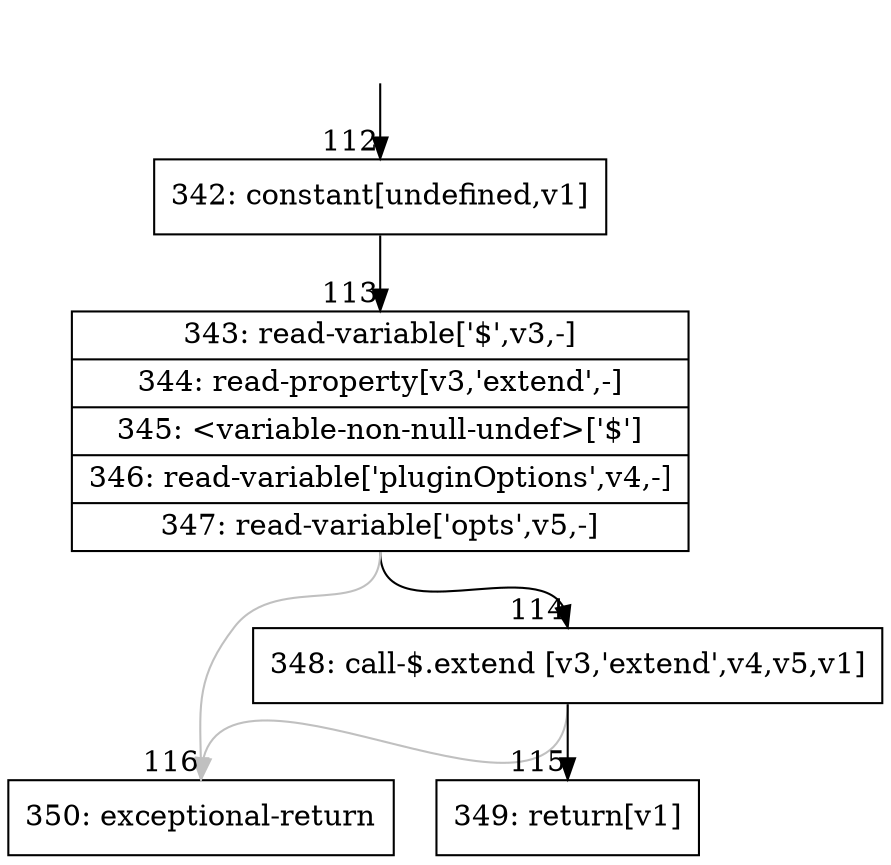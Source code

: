 digraph {
rankdir="TD"
BB_entry14[shape=none,label=""];
BB_entry14 -> BB112 [tailport=s, headport=n, headlabel="    112"]
BB112 [shape=record label="{342: constant[undefined,v1]}" ] 
BB112 -> BB113 [tailport=s, headport=n, headlabel="      113"]
BB113 [shape=record label="{343: read-variable['$',v3,-]|344: read-property[v3,'extend',-]|345: \<variable-non-null-undef\>['$']|346: read-variable['pluginOptions',v4,-]|347: read-variable['opts',v5,-]}" ] 
BB113 -> BB114 [tailport=s, headport=n, headlabel="      114"]
BB113 -> BB116 [tailport=s, headport=n, color=gray, headlabel="      116"]
BB114 [shape=record label="{348: call-$.extend [v3,'extend',v4,v5,v1]}" ] 
BB114 -> BB115 [tailport=s, headport=n, headlabel="      115"]
BB114 -> BB116 [tailport=s, headport=n, color=gray]
BB115 [shape=record label="{349: return[v1]}" ] 
BB116 [shape=record label="{350: exceptional-return}" ] 
//#$~ 149
}
